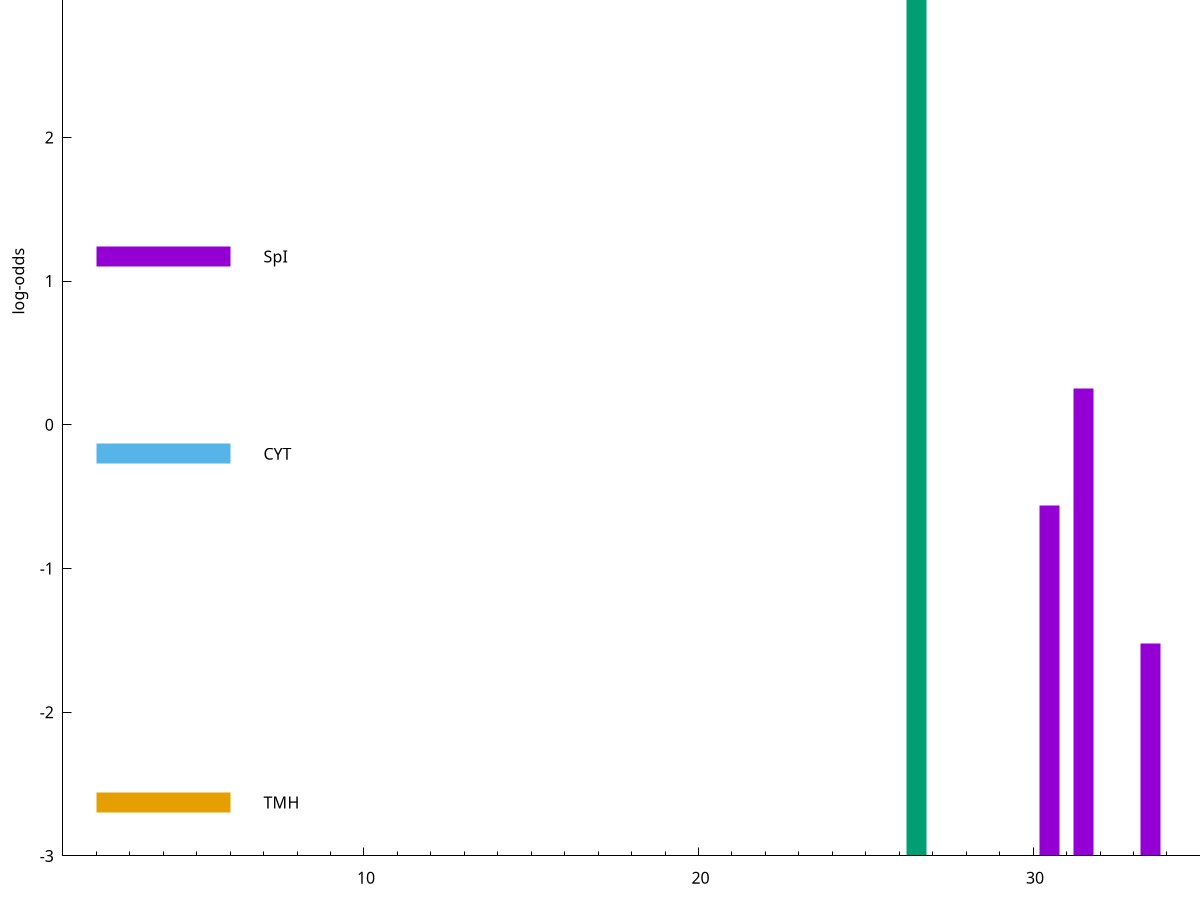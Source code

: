 set title "LipoP predictions for SRR5666527.gff"
set size 2., 1.4
set xrange [1:70] 
set mxtics 10
set yrange [-3:5]
set y2range [0:8]
set ylabel "log-odds"
set term postscript eps color solid "Helvetica" 30
set output "SRR5666527.gff1.eps"
set arrow from 2,3.89814 to 6,3.89814 nohead lt 2 lw 20
set label "SpII" at 7,3.89814
set arrow from 2,1.17135 to 6,1.17135 nohead lt 1 lw 20
set label "SpI" at 7,1.17135
set arrow from 2,-0.200913 to 6,-0.200913 nohead lt 3 lw 20
set label "CYT" at 7,-0.200913
set arrow from 2,-2.62863 to 6,-2.62863 nohead lt 4 lw 20
set label "TMH" at 7,-2.62863
set arrow from 2,3.89814 to 6,3.89814 nohead lt 2 lw 20
set label "SpII" at 7,3.89814
# NOTE: The scores below are the log-odds scores with the threshold
# NOTE: subtracted (a hack to make gnuplot make the histogram all
# NOTE: look nice).
plot "-" axes x1y2 title "" with impulses lt 2 lw 20, "-" axes x1y2 title "" with impulses lt 1 lw 20
26.500000 6.898140
e
31.500000 3.252554
30.500000 2.435367
33.500000 1.476080
e
exit
